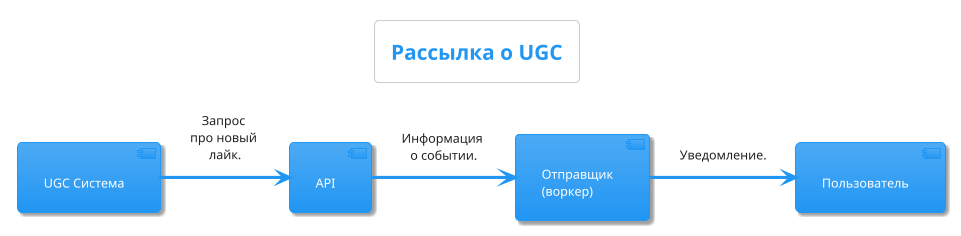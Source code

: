 @startuml to_be
!theme materia
skinparam actorStyle awesome
skinparam packageStyle rectangle

title Рассылка о UGC

[UGC Система] -> [API] : Запрос \nпро новый \nлайк.
[API] -> [Отправщик\n(воркер)] : Информация \nо событии.
[Отправщик\n(воркер)] -> [Пользователь] : Уведомление.

@enduml
